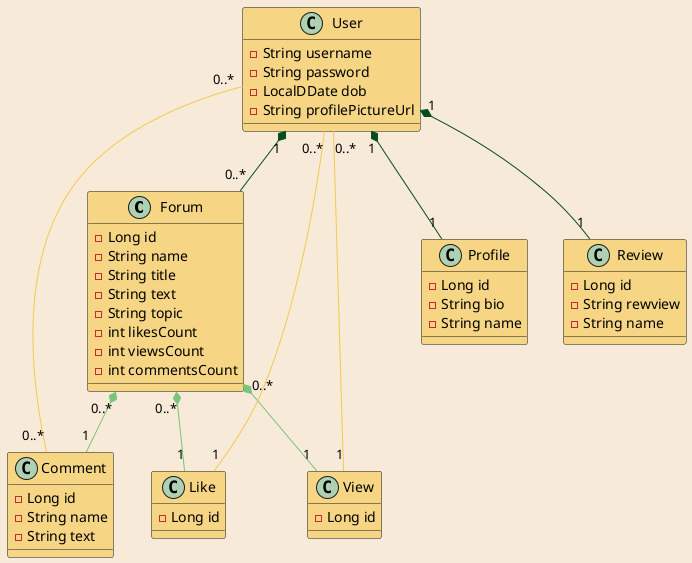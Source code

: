 @startuml
'https://plantuml.com/class-diagram

skinparam {
    BackgroundColor #F8EAD9
    BorderColor #F8EAD9
}

class Forum #F5C84C99 {
    - Long id
    - String name
    - String title
    - String text
    - String topic
    - int likesCount
    - int viewsCount
    - int commentsCount
    }

class Comment #F5C84C99 {
    - Long id
    - String name
    - String text
    }

class Like #F5C84C99 {
    - Long id
    }

class View #F5C84C99 {
    - Long id
    }

class User #F5C84C99 {
    - String username
    - String password
    - LocalDDate dob
    - String profilePictureUrl
}

class Profile #F5C84C99 {
    - Long id
    - String bio
    - String name
}

class Review #F5C84C99 {
    - Long id
    - String rewview
    - String name
}

User "1" *--[#064D1A] "1" Profile
User "1" *--[#064D1A] "1" Review
User "1" *--[#064D1A] "0..*" Forum

Forum "0..*" *--[#7AC37A] "1" Comment
Forum "0..*" *--[#7AC37A] "1" Like
Forum "0..*" *--[#7AC37A] "1" View

User "0..*" --[#F5C84C] "0..*" Comment
User "0..*" --[#F5C84C] "1" Like
User "0..*" --[#F5C84C] "1" View

'Comment "1" *--[#purple] "1" User
'Like "1" *--[#purple] "1" User
'View "1" *--[#purple] "1" User

@enduml

